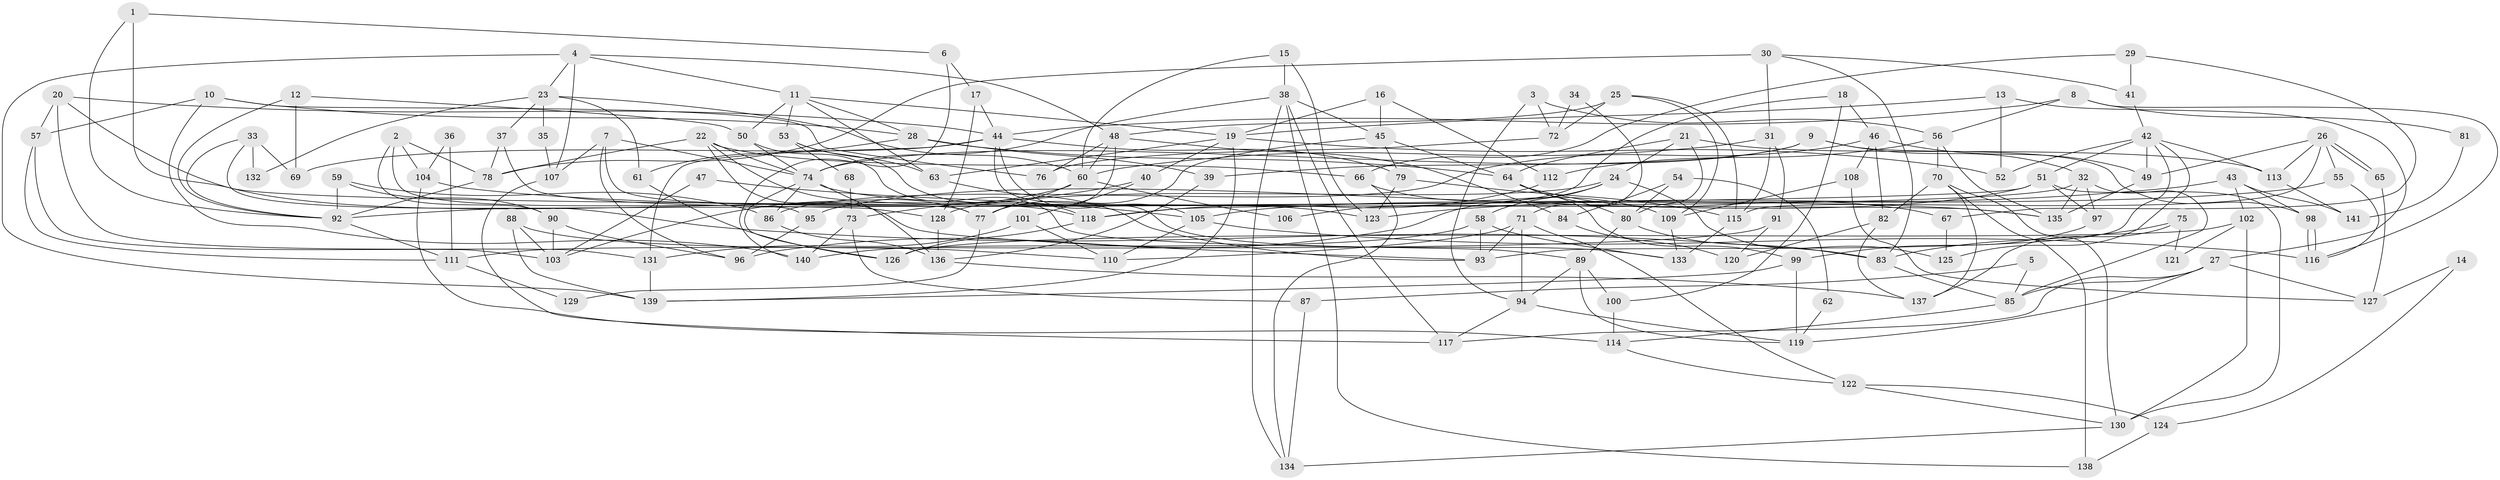 // Generated by graph-tools (version 1.1) at 2025/36/03/09/25 02:36:15]
// undirected, 141 vertices, 282 edges
graph export_dot {
graph [start="1"]
  node [color=gray90,style=filled];
  1;
  2;
  3;
  4;
  5;
  6;
  7;
  8;
  9;
  10;
  11;
  12;
  13;
  14;
  15;
  16;
  17;
  18;
  19;
  20;
  21;
  22;
  23;
  24;
  25;
  26;
  27;
  28;
  29;
  30;
  31;
  32;
  33;
  34;
  35;
  36;
  37;
  38;
  39;
  40;
  41;
  42;
  43;
  44;
  45;
  46;
  47;
  48;
  49;
  50;
  51;
  52;
  53;
  54;
  55;
  56;
  57;
  58;
  59;
  60;
  61;
  62;
  63;
  64;
  65;
  66;
  67;
  68;
  69;
  70;
  71;
  72;
  73;
  74;
  75;
  76;
  77;
  78;
  79;
  80;
  81;
  82;
  83;
  84;
  85;
  86;
  87;
  88;
  89;
  90;
  91;
  92;
  93;
  94;
  95;
  96;
  97;
  98;
  99;
  100;
  101;
  102;
  103;
  104;
  105;
  106;
  107;
  108;
  109;
  110;
  111;
  112;
  113;
  114;
  115;
  116;
  117;
  118;
  119;
  120;
  121;
  122;
  123;
  124;
  125;
  126;
  127;
  128;
  129;
  130;
  131;
  132;
  133;
  134;
  135;
  136;
  137;
  138;
  139;
  140;
  141;
  1 -- 118;
  1 -- 92;
  1 -- 6;
  2 -- 78;
  2 -- 90;
  2 -- 95;
  2 -- 104;
  3 -- 56;
  3 -- 94;
  3 -- 72;
  4 -- 48;
  4 -- 11;
  4 -- 23;
  4 -- 107;
  4 -- 139;
  5 -- 85;
  5 -- 87;
  6 -- 17;
  6 -- 140;
  7 -- 74;
  7 -- 107;
  7 -- 77;
  7 -- 96;
  8 -- 44;
  8 -- 116;
  8 -- 56;
  8 -- 81;
  9 -- 32;
  9 -- 74;
  9 -- 39;
  9 -- 98;
  10 -- 28;
  10 -- 140;
  10 -- 57;
  10 -- 76;
  11 -- 28;
  11 -- 63;
  11 -- 19;
  11 -- 50;
  11 -- 53;
  12 -- 92;
  12 -- 50;
  12 -- 69;
  13 -- 27;
  13 -- 19;
  13 -- 52;
  14 -- 124;
  14 -- 127;
  15 -- 60;
  15 -- 38;
  15 -- 123;
  16 -- 45;
  16 -- 19;
  16 -- 112;
  17 -- 128;
  17 -- 44;
  18 -- 100;
  18 -- 46;
  18 -- 106;
  19 -- 139;
  19 -- 40;
  19 -- 52;
  19 -- 63;
  20 -- 57;
  20 -- 44;
  20 -- 131;
  20 -- 135;
  21 -- 64;
  21 -- 113;
  21 -- 24;
  21 -- 80;
  22 -- 74;
  22 -- 77;
  22 -- 66;
  22 -- 78;
  22 -- 93;
  23 -- 60;
  23 -- 35;
  23 -- 37;
  23 -- 61;
  23 -- 132;
  24 -- 58;
  24 -- 96;
  24 -- 125;
  24 -- 128;
  25 -- 48;
  25 -- 115;
  25 -- 72;
  25 -- 109;
  26 -- 49;
  26 -- 65;
  26 -- 65;
  26 -- 55;
  26 -- 113;
  26 -- 115;
  27 -- 119;
  27 -- 117;
  27 -- 85;
  27 -- 127;
  28 -- 39;
  28 -- 64;
  28 -- 61;
  29 -- 41;
  29 -- 66;
  29 -- 67;
  30 -- 83;
  30 -- 78;
  30 -- 31;
  30 -- 41;
  31 -- 115;
  31 -- 60;
  31 -- 91;
  32 -- 97;
  32 -- 118;
  32 -- 85;
  32 -- 135;
  33 -- 69;
  33 -- 83;
  33 -- 92;
  33 -- 132;
  34 -- 72;
  34 -- 71;
  35 -- 107;
  36 -- 111;
  36 -- 104;
  37 -- 78;
  37 -- 128;
  38 -- 74;
  38 -- 45;
  38 -- 117;
  38 -- 134;
  38 -- 138;
  39 -- 136;
  40 -- 101;
  40 -- 73;
  41 -- 42;
  42 -- 52;
  42 -- 93;
  42 -- 49;
  42 -- 51;
  42 -- 113;
  42 -- 125;
  43 -- 102;
  43 -- 98;
  43 -- 123;
  43 -- 141;
  44 -- 105;
  44 -- 79;
  44 -- 69;
  44 -- 131;
  44 -- 133;
  45 -- 77;
  45 -- 64;
  45 -- 79;
  46 -- 49;
  46 -- 86;
  46 -- 82;
  46 -- 108;
  47 -- 103;
  47 -- 105;
  48 -- 76;
  48 -- 77;
  48 -- 60;
  48 -- 84;
  49 -- 135;
  50 -- 74;
  50 -- 89;
  51 -- 95;
  51 -- 92;
  51 -- 97;
  51 -- 130;
  53 -- 118;
  53 -- 63;
  53 -- 68;
  54 -- 80;
  54 -- 84;
  54 -- 62;
  55 -- 116;
  55 -- 105;
  56 -- 135;
  56 -- 70;
  56 -- 112;
  57 -- 103;
  57 -- 111;
  58 -- 133;
  58 -- 93;
  58 -- 140;
  59 -- 92;
  59 -- 86;
  59 -- 90;
  60 -- 77;
  60 -- 103;
  60 -- 106;
  61 -- 126;
  62 -- 119;
  63 -- 93;
  64 -- 67;
  64 -- 80;
  64 -- 99;
  65 -- 127;
  66 -- 109;
  66 -- 134;
  67 -- 125;
  68 -- 73;
  70 -- 130;
  70 -- 82;
  70 -- 137;
  70 -- 138;
  71 -- 122;
  71 -- 93;
  71 -- 94;
  71 -- 110;
  72 -- 76;
  73 -- 140;
  73 -- 87;
  74 -- 123;
  74 -- 136;
  74 -- 86;
  74 -- 126;
  75 -- 137;
  75 -- 83;
  75 -- 121;
  77 -- 129;
  78 -- 92;
  79 -- 123;
  79 -- 115;
  80 -- 89;
  80 -- 83;
  81 -- 141;
  82 -- 120;
  82 -- 137;
  83 -- 85;
  84 -- 120;
  85 -- 114;
  86 -- 136;
  87 -- 134;
  88 -- 103;
  88 -- 139;
  88 -- 110;
  89 -- 119;
  89 -- 94;
  89 -- 100;
  90 -- 96;
  90 -- 103;
  91 -- 111;
  91 -- 120;
  92 -- 111;
  94 -- 117;
  94 -- 119;
  95 -- 96;
  97 -- 99;
  98 -- 116;
  98 -- 116;
  99 -- 139;
  99 -- 119;
  100 -- 114;
  101 -- 131;
  101 -- 110;
  102 -- 130;
  102 -- 126;
  102 -- 121;
  104 -- 135;
  104 -- 114;
  105 -- 110;
  105 -- 116;
  107 -- 117;
  108 -- 109;
  108 -- 127;
  109 -- 133;
  111 -- 129;
  112 -- 118;
  113 -- 141;
  114 -- 122;
  115 -- 133;
  118 -- 126;
  122 -- 130;
  122 -- 124;
  124 -- 138;
  128 -- 136;
  130 -- 134;
  131 -- 139;
  136 -- 137;
}
